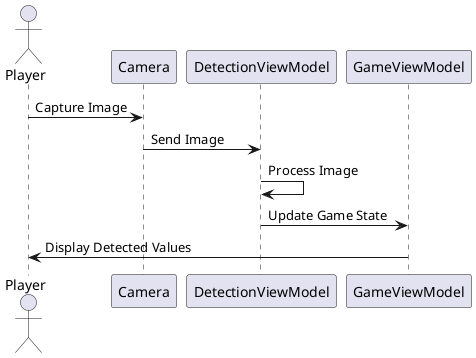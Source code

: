 @startuml dice_detection_workflow

skinparam packageStyle rectangle
skinparam UseCaseBackgroundColor #E8F8F5

actor Player
participant "Camera" as Camera
participant "DetectionViewModel" as DVM
participant "GameViewModel" as GVM

Player -> Camera: Capture Image
Camera -> DVM: Send Image
DVM -> DVM: Process Image
DVM -> GVM: Update Game State
GVM -> Player: Display Detected Values

@enduml